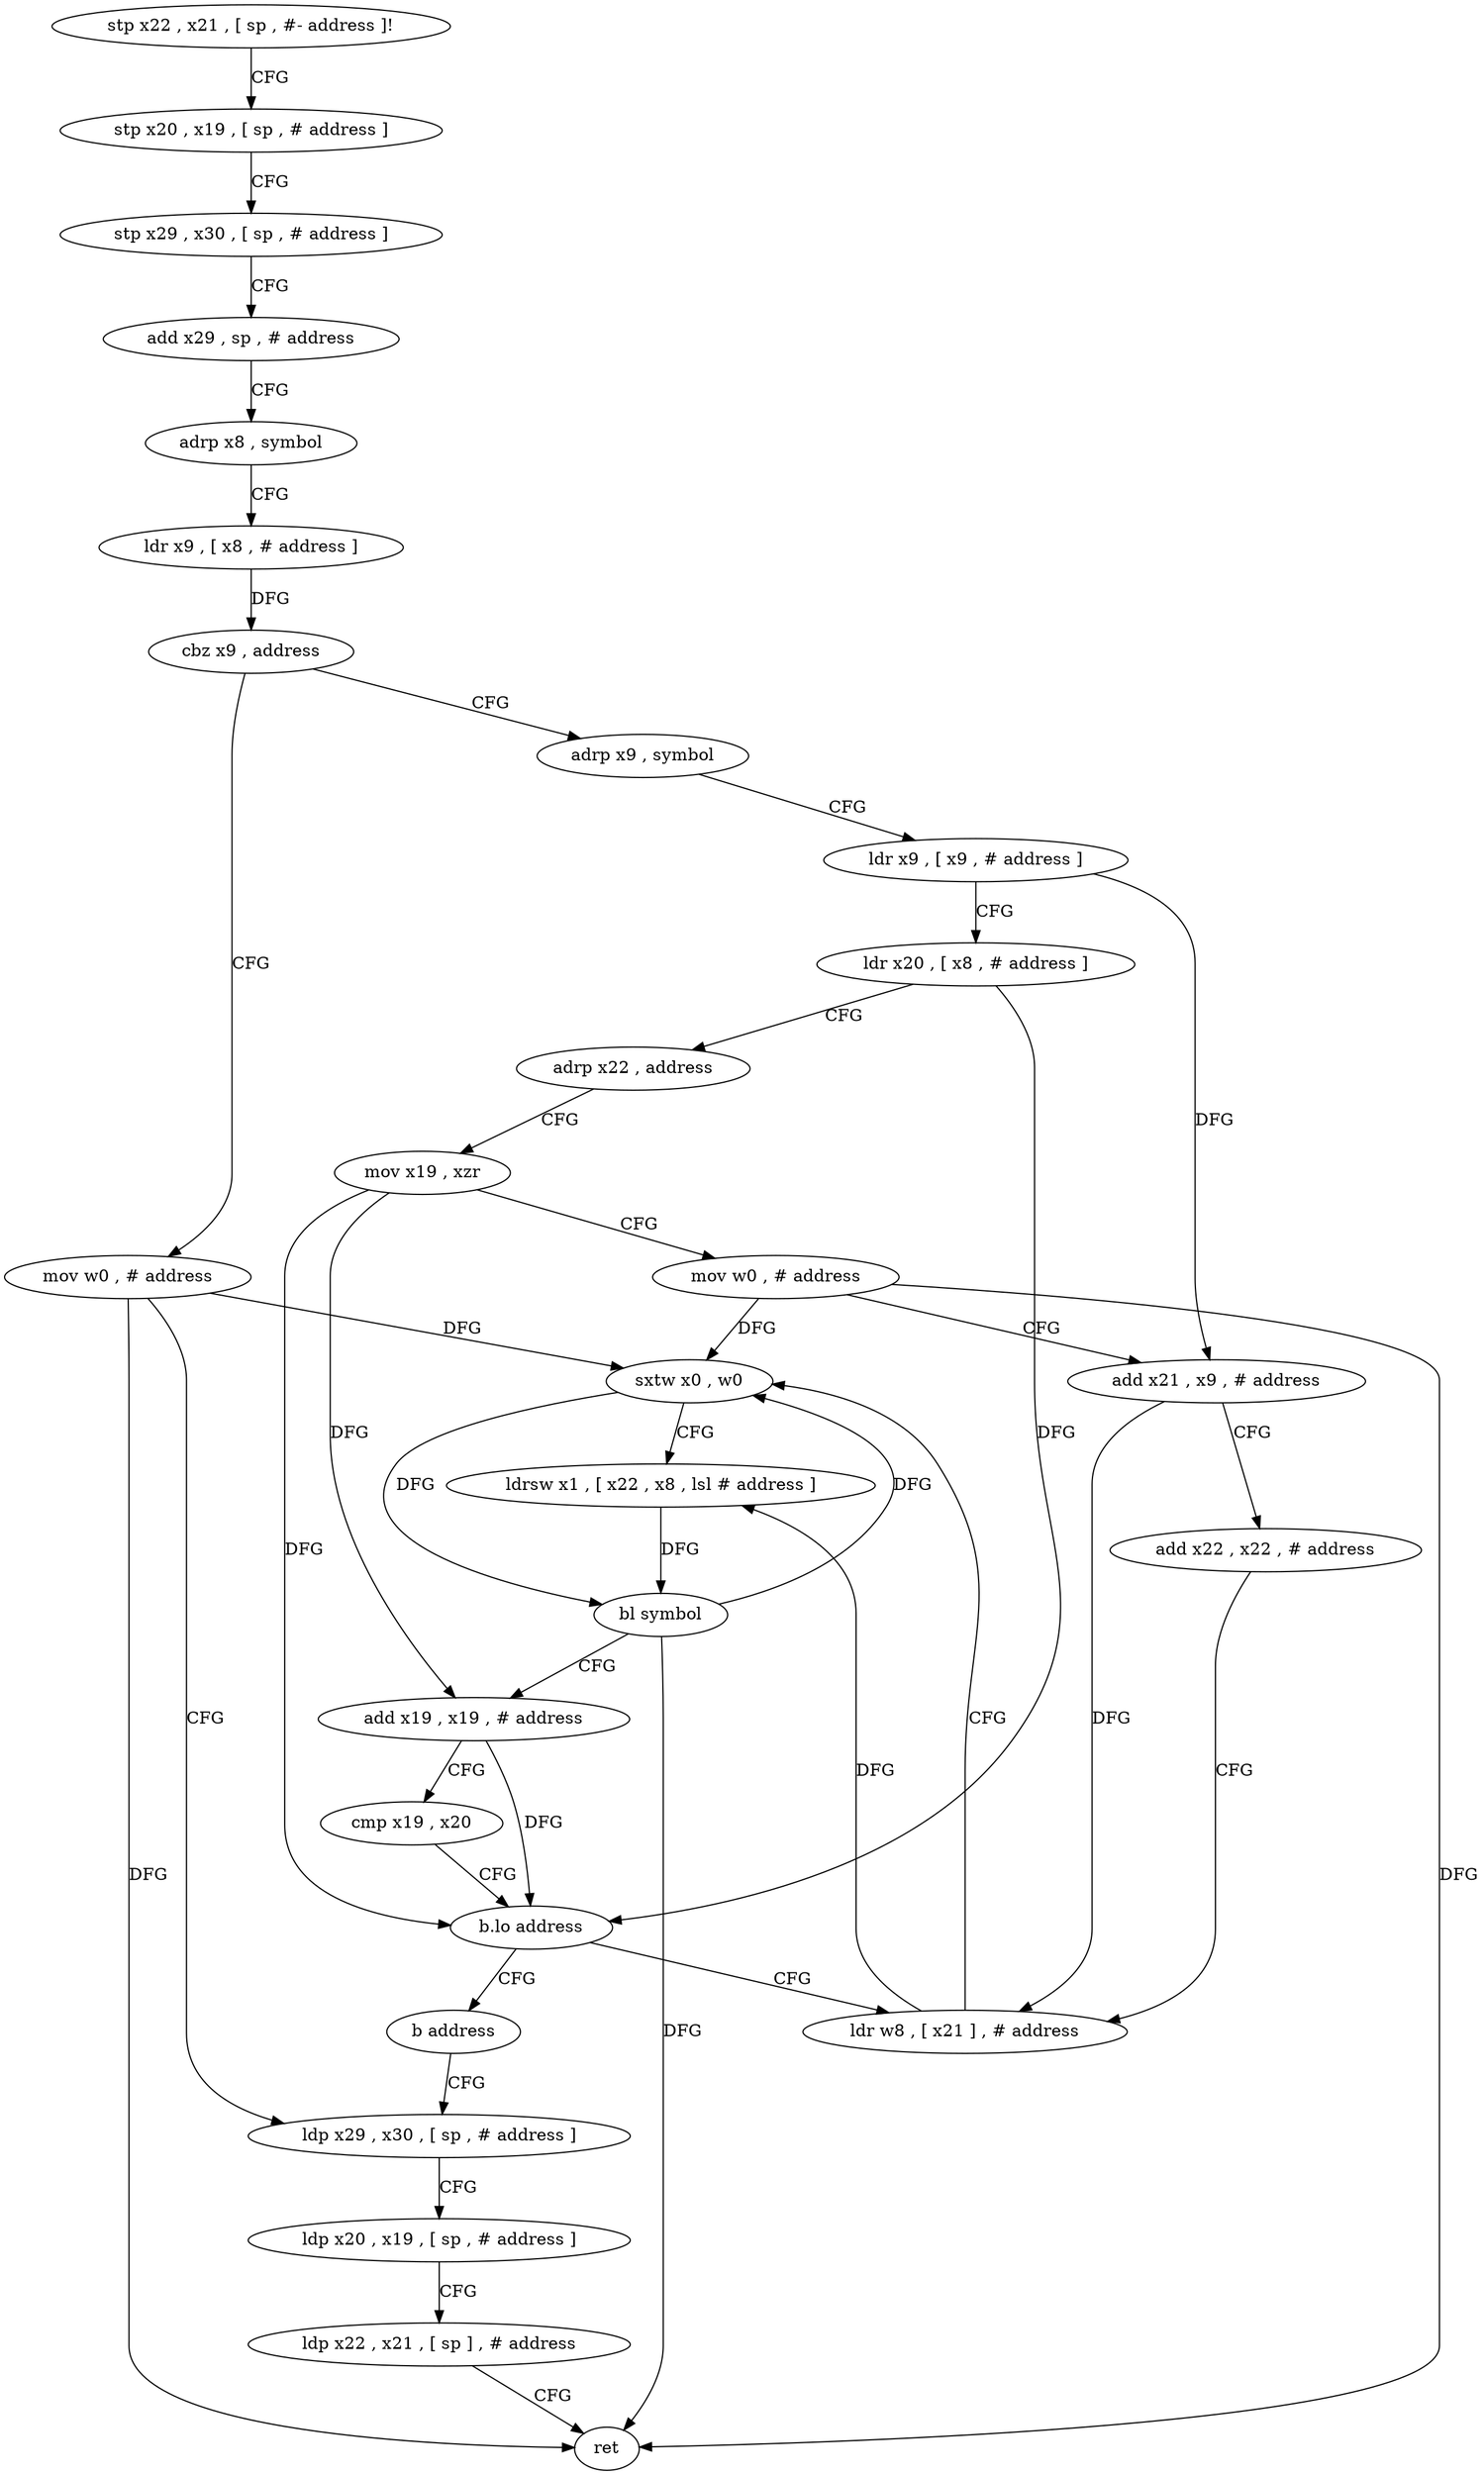 digraph "func" {
"4205992" [label = "stp x22 , x21 , [ sp , #- address ]!" ]
"4205996" [label = "stp x20 , x19 , [ sp , # address ]" ]
"4206000" [label = "stp x29 , x30 , [ sp , # address ]" ]
"4206004" [label = "add x29 , sp , # address" ]
"4206008" [label = "adrp x8 , symbol" ]
"4206012" [label = "ldr x9 , [ x8 , # address ]" ]
"4206016" [label = "cbz x9 , address" ]
"4206084" [label = "mov w0 , # address" ]
"4206020" [label = "adrp x9 , symbol" ]
"4206088" [label = "ldp x29 , x30 , [ sp , # address ]" ]
"4206024" [label = "ldr x9 , [ x9 , # address ]" ]
"4206028" [label = "ldr x20 , [ x8 , # address ]" ]
"4206032" [label = "adrp x22 , address" ]
"4206036" [label = "mov x19 , xzr" ]
"4206040" [label = "mov w0 , # address" ]
"4206044" [label = "add x21 , x9 , # address" ]
"4206048" [label = "add x22 , x22 , # address" ]
"4206052" [label = "ldr w8 , [ x21 ] , # address" ]
"4206056" [label = "sxtw x0 , w0" ]
"4206060" [label = "ldrsw x1 , [ x22 , x8 , lsl # address ]" ]
"4206064" [label = "bl symbol" ]
"4206068" [label = "add x19 , x19 , # address" ]
"4206072" [label = "cmp x19 , x20" ]
"4206076" [label = "b.lo address" ]
"4206080" [label = "b address" ]
"4206092" [label = "ldp x20 , x19 , [ sp , # address ]" ]
"4206096" [label = "ldp x22 , x21 , [ sp ] , # address" ]
"4206100" [label = "ret" ]
"4205992" -> "4205996" [ label = "CFG" ]
"4205996" -> "4206000" [ label = "CFG" ]
"4206000" -> "4206004" [ label = "CFG" ]
"4206004" -> "4206008" [ label = "CFG" ]
"4206008" -> "4206012" [ label = "CFG" ]
"4206012" -> "4206016" [ label = "DFG" ]
"4206016" -> "4206084" [ label = "CFG" ]
"4206016" -> "4206020" [ label = "CFG" ]
"4206084" -> "4206088" [ label = "CFG" ]
"4206084" -> "4206100" [ label = "DFG" ]
"4206084" -> "4206056" [ label = "DFG" ]
"4206020" -> "4206024" [ label = "CFG" ]
"4206088" -> "4206092" [ label = "CFG" ]
"4206024" -> "4206028" [ label = "CFG" ]
"4206024" -> "4206044" [ label = "DFG" ]
"4206028" -> "4206032" [ label = "CFG" ]
"4206028" -> "4206076" [ label = "DFG" ]
"4206032" -> "4206036" [ label = "CFG" ]
"4206036" -> "4206040" [ label = "CFG" ]
"4206036" -> "4206068" [ label = "DFG" ]
"4206036" -> "4206076" [ label = "DFG" ]
"4206040" -> "4206044" [ label = "CFG" ]
"4206040" -> "4206100" [ label = "DFG" ]
"4206040" -> "4206056" [ label = "DFG" ]
"4206044" -> "4206048" [ label = "CFG" ]
"4206044" -> "4206052" [ label = "DFG" ]
"4206048" -> "4206052" [ label = "CFG" ]
"4206052" -> "4206056" [ label = "CFG" ]
"4206052" -> "4206060" [ label = "DFG" ]
"4206056" -> "4206060" [ label = "CFG" ]
"4206056" -> "4206064" [ label = "DFG" ]
"4206060" -> "4206064" [ label = "DFG" ]
"4206064" -> "4206068" [ label = "CFG" ]
"4206064" -> "4206056" [ label = "DFG" ]
"4206064" -> "4206100" [ label = "DFG" ]
"4206068" -> "4206072" [ label = "CFG" ]
"4206068" -> "4206076" [ label = "DFG" ]
"4206072" -> "4206076" [ label = "CFG" ]
"4206076" -> "4206052" [ label = "CFG" ]
"4206076" -> "4206080" [ label = "CFG" ]
"4206080" -> "4206088" [ label = "CFG" ]
"4206092" -> "4206096" [ label = "CFG" ]
"4206096" -> "4206100" [ label = "CFG" ]
}
